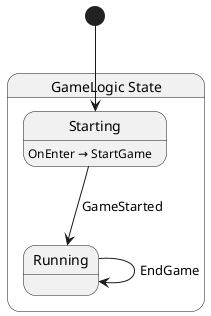 @startuml GameLogic
state "GameLogic State" as test_game_logic_GameLogic_State {
  state "Running" as test_game_logic_GameLogic_State_Running
  state "Starting" as test_game_logic_GameLogic_State_Starting
}

test_game_logic_GameLogic_State_Running --> test_game_logic_GameLogic_State_Running : EndGame
test_game_logic_GameLogic_State_Starting --> test_game_logic_GameLogic_State_Running : GameStarted

test_game_logic_GameLogic_State_Starting : OnEnter → StartGame

[*] --> test_game_logic_GameLogic_State_Starting
@enduml